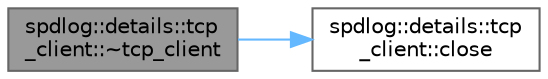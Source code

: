 digraph "spdlog::details::tcp_client::~tcp_client"
{
 // LATEX_PDF_SIZE
  bgcolor="transparent";
  edge [fontname=Helvetica,fontsize=10,labelfontname=Helvetica,labelfontsize=10];
  node [fontname=Helvetica,fontsize=10,shape=box,height=0.2,width=0.4];
  rankdir="LR";
  Node1 [id="Node000001",label="spdlog::details::tcp\l_client::~tcp_client",height=0.2,width=0.4,color="gray40", fillcolor="grey60", style="filled", fontcolor="black",tooltip=" "];
  Node1 -> Node2 [id="edge1_Node000001_Node000002",color="steelblue1",style="solid",tooltip=" "];
  Node2 [id="Node000002",label="spdlog::details::tcp\l_client::close",height=0.2,width=0.4,color="grey40", fillcolor="white", style="filled",URL="$classspdlog_1_1details_1_1tcp__client.html#ad8765cb07a6fd30e6152d4e1dde7ebe5",tooltip=" "];
}
